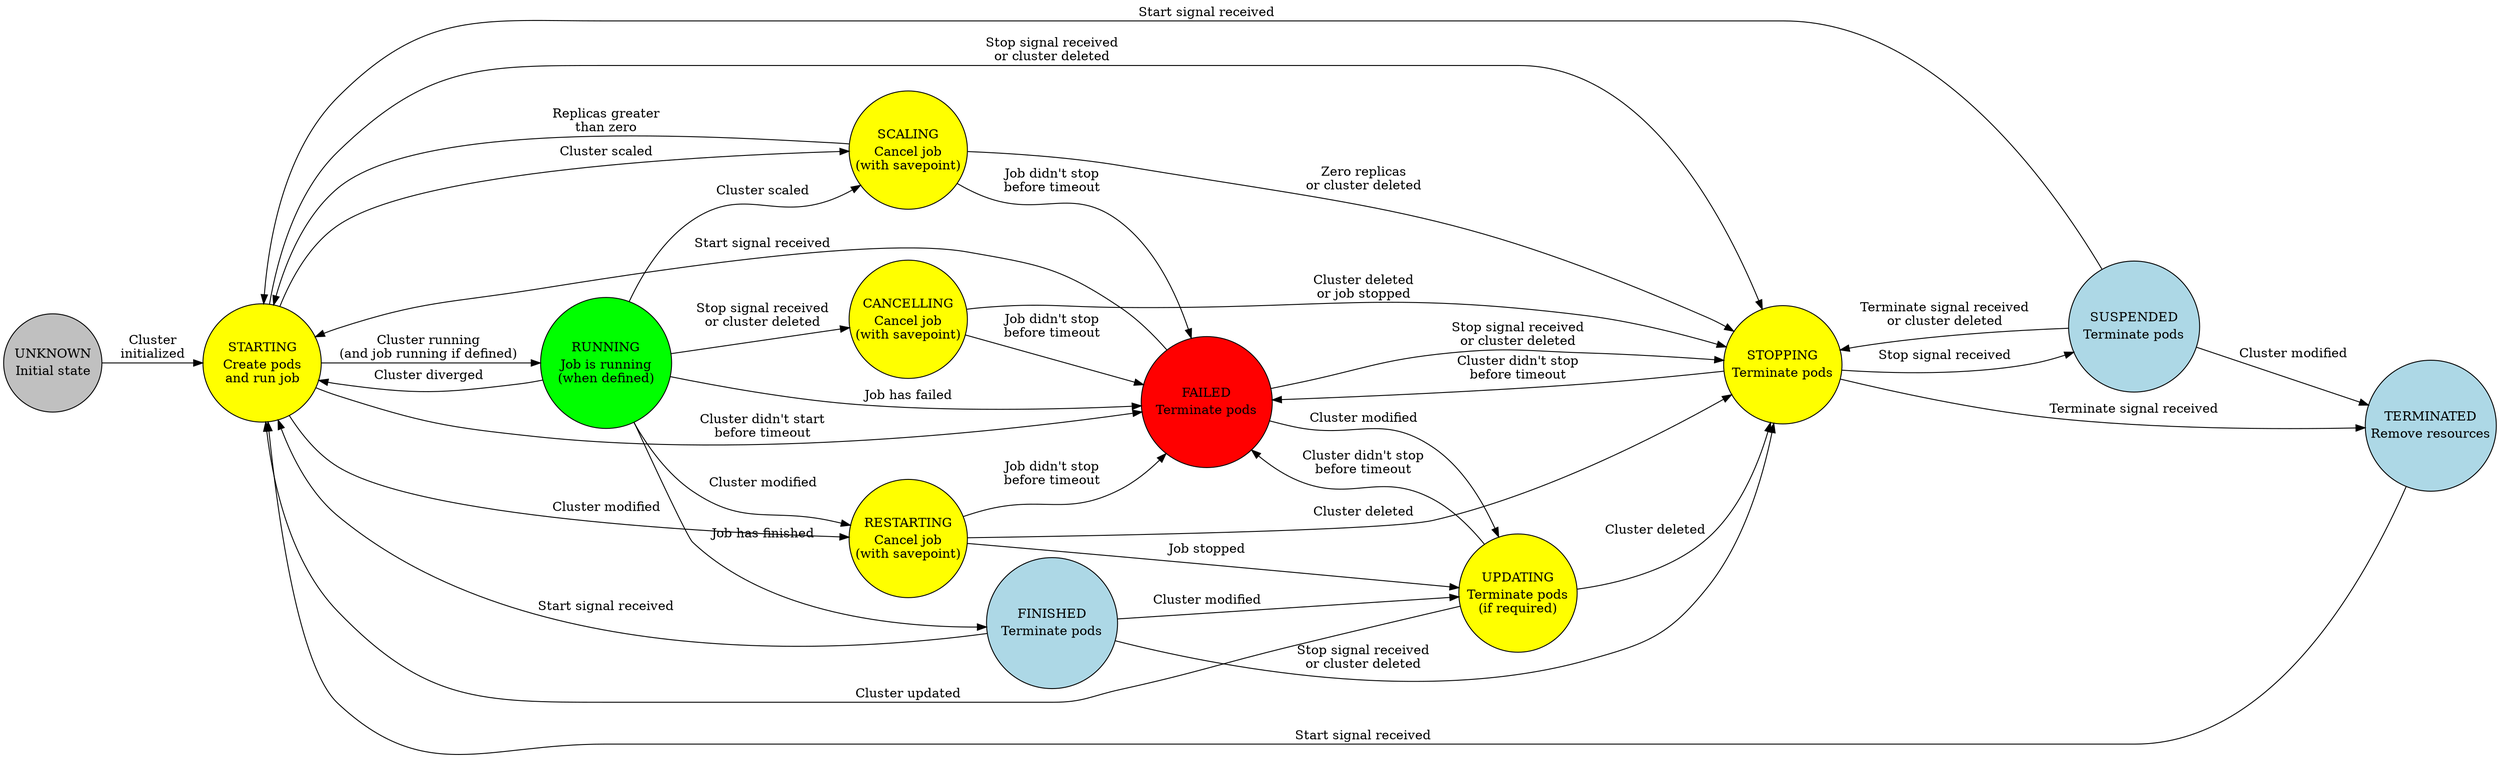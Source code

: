 digraph state_machine {
  graph [autosize=false, resolution=100];
  center=true;
  margin=0;
  rankdir=LR;
  node [shape=circle style=filled fillcolor=skyblue width=1.8 heigth=1.8 fixedsize=true];
  UNKNOWN -> STARTING [ label = <
      <TABLE ALIGN="LEFT" BORDER="0" CELLBORDER="0" CELLSPACING="0">
          <TR>
              <TD>Cluster<BR/>initialized</TD>
          </TR>
      </TABLE>
  > ];
  STARTING -> FAILED [ label = <
      <TABLE ALIGN="LEFT" BORDER="0" CELLBORDER="0" CELLSPACING="0">
          <TR>
              <TD>Cluster didn't start<BR/>before timeout</TD>
          </TR>
      </TABLE>
  > ];
  STARTING -> STOPPING [ label = <
      <TABLE ALIGN="LEFT" BORDER="0" CELLBORDER="0" CELLSPACING="0">
          <TR>
              <TD>Stop signal received<BR/>or cluster deleted</TD>
          </TR>
      </TABLE>
  > ];
  STARTING -> RESTARTING [ label = <
      <TABLE ALIGN="LEFT" BORDER="0" CELLBORDER="0" CELLSPACING="0">
          <TR>
              <TD>Cluster modified</TD>
          </TR>
      </TABLE>
  > ];
  STARTING -> SCALING [ label = <
      <TABLE ALIGN="LEFT" BORDER="0" CELLBORDER="0" CELLSPACING="0">
          <TR>
              <TD>Cluster scaled</TD>
          </TR>
      </TABLE>
  > ];
  STARTING -> RUNNING [ label = <
      <TABLE ALIGN="LEFT" BORDER="0" CELLBORDER="0" CELLSPACING="0">
          <TR>
              <TD>Cluster running<BR/>(and job running if defined)</TD>
          </TR>
      </TABLE>
  > ];
  RUNNING -> STARTING [ label = <
      <TABLE ALIGN="LEFT" BORDER="0" CELLBORDER="0" CELLSPACING="0">
          <TR>
              <TD>Cluster diverged</TD>
          </TR>
      </TABLE>
  > ];
  RUNNING -> RESTARTING [ label = <
      <TABLE ALIGN="LEFT" BORDER="0" CELLBORDER="0" CELLSPACING="0">
          <TR>
              <TD>Cluster modified</TD>
          </TR>
      </TABLE>
  > ];
  RUNNING -> SCALING [ label = <
      <TABLE ALIGN="LEFT" BORDER="0" CELLBORDER="0" CELLSPACING="0">
          <TR>
              <TD>Cluster scaled</TD>
          </TR>
      </TABLE>
  > ];
  RUNNING -> FAILED [ label = <
      <TABLE ALIGN="LEFT" BORDER="0" CELLBORDER="0" CELLSPACING="0">
          <TR>
              <TD>Job has failed</TD>
          </TR>
      </TABLE>
  > ];
  RUNNING -> FINISHED [ label = <
      <TABLE ALIGN="LEFT" BORDER="0" CELLBORDER="0" CELLSPACING="0">
          <TR>
              <TD>Job has finished</TD>
          </TR>
      </TABLE>
  > ];
  RUNNING -> CANCELLING [ label = <
      <TABLE ALIGN="LEFT" BORDER="0" CELLBORDER="0" CELLSPACING="0">
          <TR>
              <TD>Stop signal received<BR/>or cluster deleted</TD>
          </TR>
      </TABLE>
  > ];
  RESTARTING -> FAILED [ label = <
      <TABLE ALIGN="LEFT" BORDER="0" CELLBORDER="0" CELLSPACING="0">
          <TR>
              <TD>Job didn't stop<BR/>before timeout</TD>
          </TR>
      </TABLE>
  > ];
  RESTARTING -> STOPPING [ label = <
      <TABLE ALIGN="LEFT" BORDER="0" CELLBORDER="0" CELLSPACING="0">
          <TR>
              <TD>Cluster deleted</TD>
          </TR>
      </TABLE>
  > ];
  RESTARTING -> UPDATING [ label = <
      <TABLE ALIGN="LEFT" BORDER="0" CELLBORDER="0" CELLSPACING="0">
          <TR>
              <TD>Job stopped</TD>
          </TR>
      </TABLE>
  > ];
  UPDATING -> FAILED [ label = <
      <TABLE ALIGN="LEFT" BORDER="0" CELLBORDER="0" CELLSPACING="0">
          <TR>
              <TD>Cluster didn't stop<BR/>before timeout</TD>
          </TR>
      </TABLE>
  > ];
  UPDATING -> STOPPING [ label = <
      <TABLE ALIGN="LEFT" BORDER="0" CELLBORDER="0" CELLSPACING="0">
          <TR>
              <TD>Cluster deleted</TD>
          </TR>
      </TABLE>
  > ];
  UPDATING -> STARTING [ label = <
      <TABLE ALIGN="LEFT" BORDER="0" CELLBORDER="0" CELLSPACING="0">
          <TR>
              <TD>Cluster updated</TD>
          </TR>
      </TABLE>
  > ];
  SCALING -> FAILED [ label = <
      <TABLE ALIGN="LEFT" BORDER="0" CELLBORDER="0" CELLSPACING="0">
          <TR>
              <TD>Job didn't stop<BR/>before timeout</TD>
          </TR>
      </TABLE>
  > ];
  SCALING -> STARTING [ label = <
      <TABLE ALIGN="LEFT" BORDER="0" CELLBORDER="0" CELLSPACING="0">
          <TR>
              <TD>Replicas greater<BR/>than zero</TD>
          </TR>
      </TABLE>
  > ];
  SCALING -> STOPPING [ label = <
      <TABLE ALIGN="LEFT" BORDER="0" CELLBORDER="0" CELLSPACING="0">
          <TR>
              <TD>Zero replicas<BR/>or cluster deleted</TD>
          </TR>
      </TABLE>
  > ];
  STOPPING -> FAILED [ label = <
      <TABLE ALIGN="LEFT" BORDER="0" CELLBORDER="0" CELLSPACING="0">
          <TR>
              <TD>Cluster didn't stop<BR/>before timeout</TD>
          </TR>
      </TABLE>
  > ];
  STOPPING -> SUSPENDED [ label = <
      <TABLE ALIGN="LEFT" BORDER="0" CELLBORDER="0" CELLSPACING="0">
          <TR>
              <TD>Stop signal received</TD>
          </TR>
      </TABLE>
  > ];
  STOPPING -> TERMINATED [ label = <
      <TABLE ALIGN="LEFT" BORDER="0" CELLBORDER="0" CELLSPACING="0">
          <TR>
              <TD>Terminate signal received</TD>
          </TR>
      </TABLE>
  > ];
  CANCELLING -> FAILED [ label = <
      <TABLE ALIGN="LEFT" BORDER="0" CELLBORDER="0" CELLSPACING="0">
          <TR>
              <TD>Job didn't stop<BR/>before timeout</TD>
          </TR>
      </TABLE>
  > ];
  CANCELLING -> STOPPING [ label = <
      <TABLE ALIGN="LEFT" BORDER="0" CELLBORDER="0" CELLSPACING="0">
          <TR>
              <TD>Cluster deleted<BR/>or job stopped</TD>
          </TR>
      </TABLE>
  > ];
  SUSPENDED -> STARTING [ label = <
      <TABLE ALIGN="LEFT" BORDER="0" CELLBORDER="0" CELLSPACING="0">
          <TR>
              <TD>Start signal received</TD>
          </TR>
      </TABLE>
  > ];
  SUSPENDED -> STOPPING [ label = <
      <TABLE ALIGN="LEFT" BORDER="0" CELLBORDER="0" CELLSPACING="0">
          <TR>
              <TD>Terminate signal received<BR/>or cluster deleted</TD>
          </TR>
      </TABLE>
  > ];
  SUSPENDED -> TERMINATED [ label = <
      <TABLE ALIGN="LEFT" BORDER="0" CELLBORDER="0" CELLSPACING="0">
          <TR>
              <TD>Cluster modified</TD>
          </TR>
      </TABLE>
  > ];
  TERMINATED -> STARTING [ label = <
      <TABLE ALIGN="LEFT" BORDER="0" CELLBORDER="0" CELLSPACING="0">
          <TR>
              <TD>Start signal received</TD>
          </TR>
      </TABLE>
  > ];
  FAILED -> STOPPING [ label = <
      <TABLE ALIGN="LEFT" BORDER="0" CELLBORDER="0" CELLSPACING="0">
          <TR>
              <TD>Stop signal received<BR/>or cluster deleted</TD>
          </TR>
      </TABLE>
  > ];
  FAILED -> STARTING [ label = <
      <TABLE ALIGN="LEFT" BORDER="0" CELLBORDER="0" CELLSPACING="0">
          <TR>
              <TD>Start signal received</TD>
          </TR>
      </TABLE>
  > ];
  FAILED -> UPDATING [ label = <
      <TABLE ALIGN="LEFT" BORDER="0" CELLBORDER="0" CELLSPACING="0">
          <TR>
              <TD>Cluster modified</TD>
          </TR>
      </TABLE>
  > ];
  FINISHED -> STOPPING [ label = <
      <TABLE ALIGN="LEFT" BORDER="0" CELLBORDER="0" CELLSPACING="0">
          <TR>
              <TD>Stop signal received<BR/>or cluster deleted</TD>
          </TR>
      </TABLE>
  > ];
  FINISHED -> STARTING [ label = <
      <TABLE ALIGN="LEFT" BORDER="0" CELLBORDER="0" CELLSPACING="0">
          <TR>
              <TD>Start signal received</TD>
          </TR>
      </TABLE>
  > ];
  FINISHED -> UPDATING [ label = <
      <TABLE ALIGN="LEFT" BORDER="0" CELLBORDER="0" CELLSPACING="0">
          <TR>
              <TD>Cluster modified</TD>
          </TR>
      </TABLE>
  > ];
  UNKNOWN [ label = <
      <TABLE ALIGN="LEFT" BORDER="0" CELLBORDER="0" CELLSPACING="0">
          <TR>
              <TD>UNKNOWN</TD>
          </TR>
          <TR>
              <TD>Initial state</TD>
          </TR>
      </TABLE>
  > ];
  CANCELLING [ fillcolor=yellow ] [ label = <
    <TABLE ALIGN="LEFT" BORDER="0" CELLBORDER="0" CELLSPACING="0">
        <TR>
            <TD>CANCELLING</TD>
        </TR>
        <TR>
            <TD>Cancel job<BR/>(with savepoint)</TD>
        </TR>
    </TABLE>
  > ];
  RESTARTING [ fillcolor=yellow ] [ label = <
     <TABLE ALIGN="LEFT" BORDER="0" CELLBORDER="0" CELLSPACING="0">
         <TR>
             <TD>RESTARTING</TD>
         </TR>
         <TR>
             <TD>Cancel job<BR/>(with savepoint)</TD>
         </TR>
     </TABLE>
    > ];
  STOPPING [ fillcolor=yellow ] [ label = <
       <TABLE ALIGN="LEFT" BORDER="0" CELLBORDER="0" CELLSPACING="0">
           <TR>
               <TD>STOPPING</TD>
           </TR>
           <TR>
               <TD>Terminate pods</TD>
           </TR>
       </TABLE>
     > ];
  STARTING [ fillcolor=yellow ] [ label = <
      <TABLE ALIGN="LEFT" BORDER="0" CELLBORDER="0" CELLSPACING="0">
          <TR>
              <TD>STARTING</TD>
          </TR>
          <TR>
              <TD>Create pods<BR/>and run job</TD>
          </TR>
      </TABLE>
    > ];
  UPDATING [ fillcolor=yellow ] [ label = <
     <TABLE ALIGN="LEFT" BORDER="0" CELLBORDER="0" CELLSPACING="0">
         <TR>
             <TD>UPDATING</TD>
         </TR>
         <TR>
             <TD>Terminate pods<BR/>(if required)</TD>
         </TR>
     </TABLE>
   > ];
  SCALING [ fillcolor=yellow ] [ label = <
       <TABLE ALIGN="LEFT" BORDER="0" CELLBORDER="0" CELLSPACING="0">
           <TR>
               <TD>SCALING</TD>
           </TR>
           <TR>
             <TD>Cancel job<BR/>(with savepoint)</TD>
           </TR>
       </TABLE>
     > ];
  RUNNING [ fillcolor=green width=2.0 ] [ label = <
       <TABLE ALIGN="LEFT" BORDER="0" CELLBORDER="0" CELLSPACING="0">
           <TR>
               <TD>RUNNING</TD>
           </TR>
           <TR>
               <TD>Job is running<BR/>(when defined)</TD>
           </TR>
       </TABLE>
     > ];
  FINISHED [ fillcolor=lightblue width=2.0 ] [ label = <
    <TABLE ALIGN="LEFT" BORDER="0" CELLBORDER="0" CELLSPACING="0">
        <TR>
            <TD>FINISHED</TD>
        </TR>
        <TR>
            <TD>Terminate pods</TD>
        </TR>
    </TABLE>
  > ];
  FAILED [ fillcolor=red width=2.0 ] [ label = <
    <TABLE ALIGN="LEFT" BORDER="0" CELLBORDER="0" CELLSPACING="0">
        <TR>
            <TD>FAILED</TD>
        </TR>
        <TR>
            <TD>Terminate pods</TD>
        </TR>
    </TABLE>
  > ];
  SUSPENDED [ fillcolor=lightblue width=2.0 ] [ label = <
     <TABLE ALIGN="LEFT" BORDER="0" CELLBORDER="0" CELLSPACING="0">
         <TR>
             <TD>SUSPENDED</TD>
         </TR>
         <TR>
             <TD>Terminate pods</TD>
         </TR>
     </TABLE>
    > ];
  TERMINATED [ fillcolor=lightblue width=2.0 ] [ label = <
       <TABLE ALIGN="LEFT" BORDER="0" CELLBORDER="0" CELLSPACING="0">
           <TR>
               <TD>TERMINATED</TD>
           </TR>
           <TR>
               <TD>Remove resources</TD>
           </TR>
       </TABLE>
      > ];
  UNKNOWN [ fillcolor=grey width=1.5 ];
}
